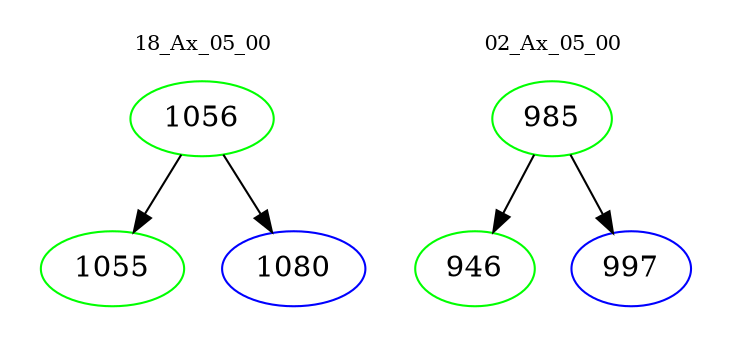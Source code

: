 digraph{
subgraph cluster_0 {
color = white
label = "18_Ax_05_00";
fontsize=10;
T0_1056 [label="1056", color="green"]
T0_1056 -> T0_1055 [color="black"]
T0_1055 [label="1055", color="green"]
T0_1056 -> T0_1080 [color="black"]
T0_1080 [label="1080", color="blue"]
}
subgraph cluster_1 {
color = white
label = "02_Ax_05_00";
fontsize=10;
T1_985 [label="985", color="green"]
T1_985 -> T1_946 [color="black"]
T1_946 [label="946", color="green"]
T1_985 -> T1_997 [color="black"]
T1_997 [label="997", color="blue"]
}
}
